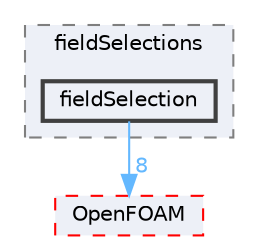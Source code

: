 digraph "src/finiteVolume/functionObjects/fieldSelections/fieldSelection"
{
 // LATEX_PDF_SIZE
  bgcolor="transparent";
  edge [fontname=Helvetica,fontsize=10,labelfontname=Helvetica,labelfontsize=10];
  node [fontname=Helvetica,fontsize=10,shape=box,height=0.2,width=0.4];
  compound=true
  subgraph clusterdir_1642ec77de5c1131da2ea78767feb908 {
    graph [ bgcolor="#edf0f7", pencolor="grey50", label="fieldSelections", fontname=Helvetica,fontsize=10 style="filled,dashed", URL="dir_1642ec77de5c1131da2ea78767feb908.html",tooltip=""]
  dir_7265a9fc25ca2a64e7b043152d73af93 [label="fieldSelection", fillcolor="#edf0f7", color="grey25", style="filled,bold", URL="dir_7265a9fc25ca2a64e7b043152d73af93.html",tooltip=""];
  }
  dir_c5473ff19b20e6ec4dfe5c310b3778a8 [label="OpenFOAM", fillcolor="#edf0f7", color="red", style="filled,dashed", URL="dir_c5473ff19b20e6ec4dfe5c310b3778a8.html",tooltip=""];
  dir_7265a9fc25ca2a64e7b043152d73af93->dir_c5473ff19b20e6ec4dfe5c310b3778a8 [headlabel="8", labeldistance=1.5 headhref="dir_001341_002695.html" href="dir_001341_002695.html" color="steelblue1" fontcolor="steelblue1"];
}
